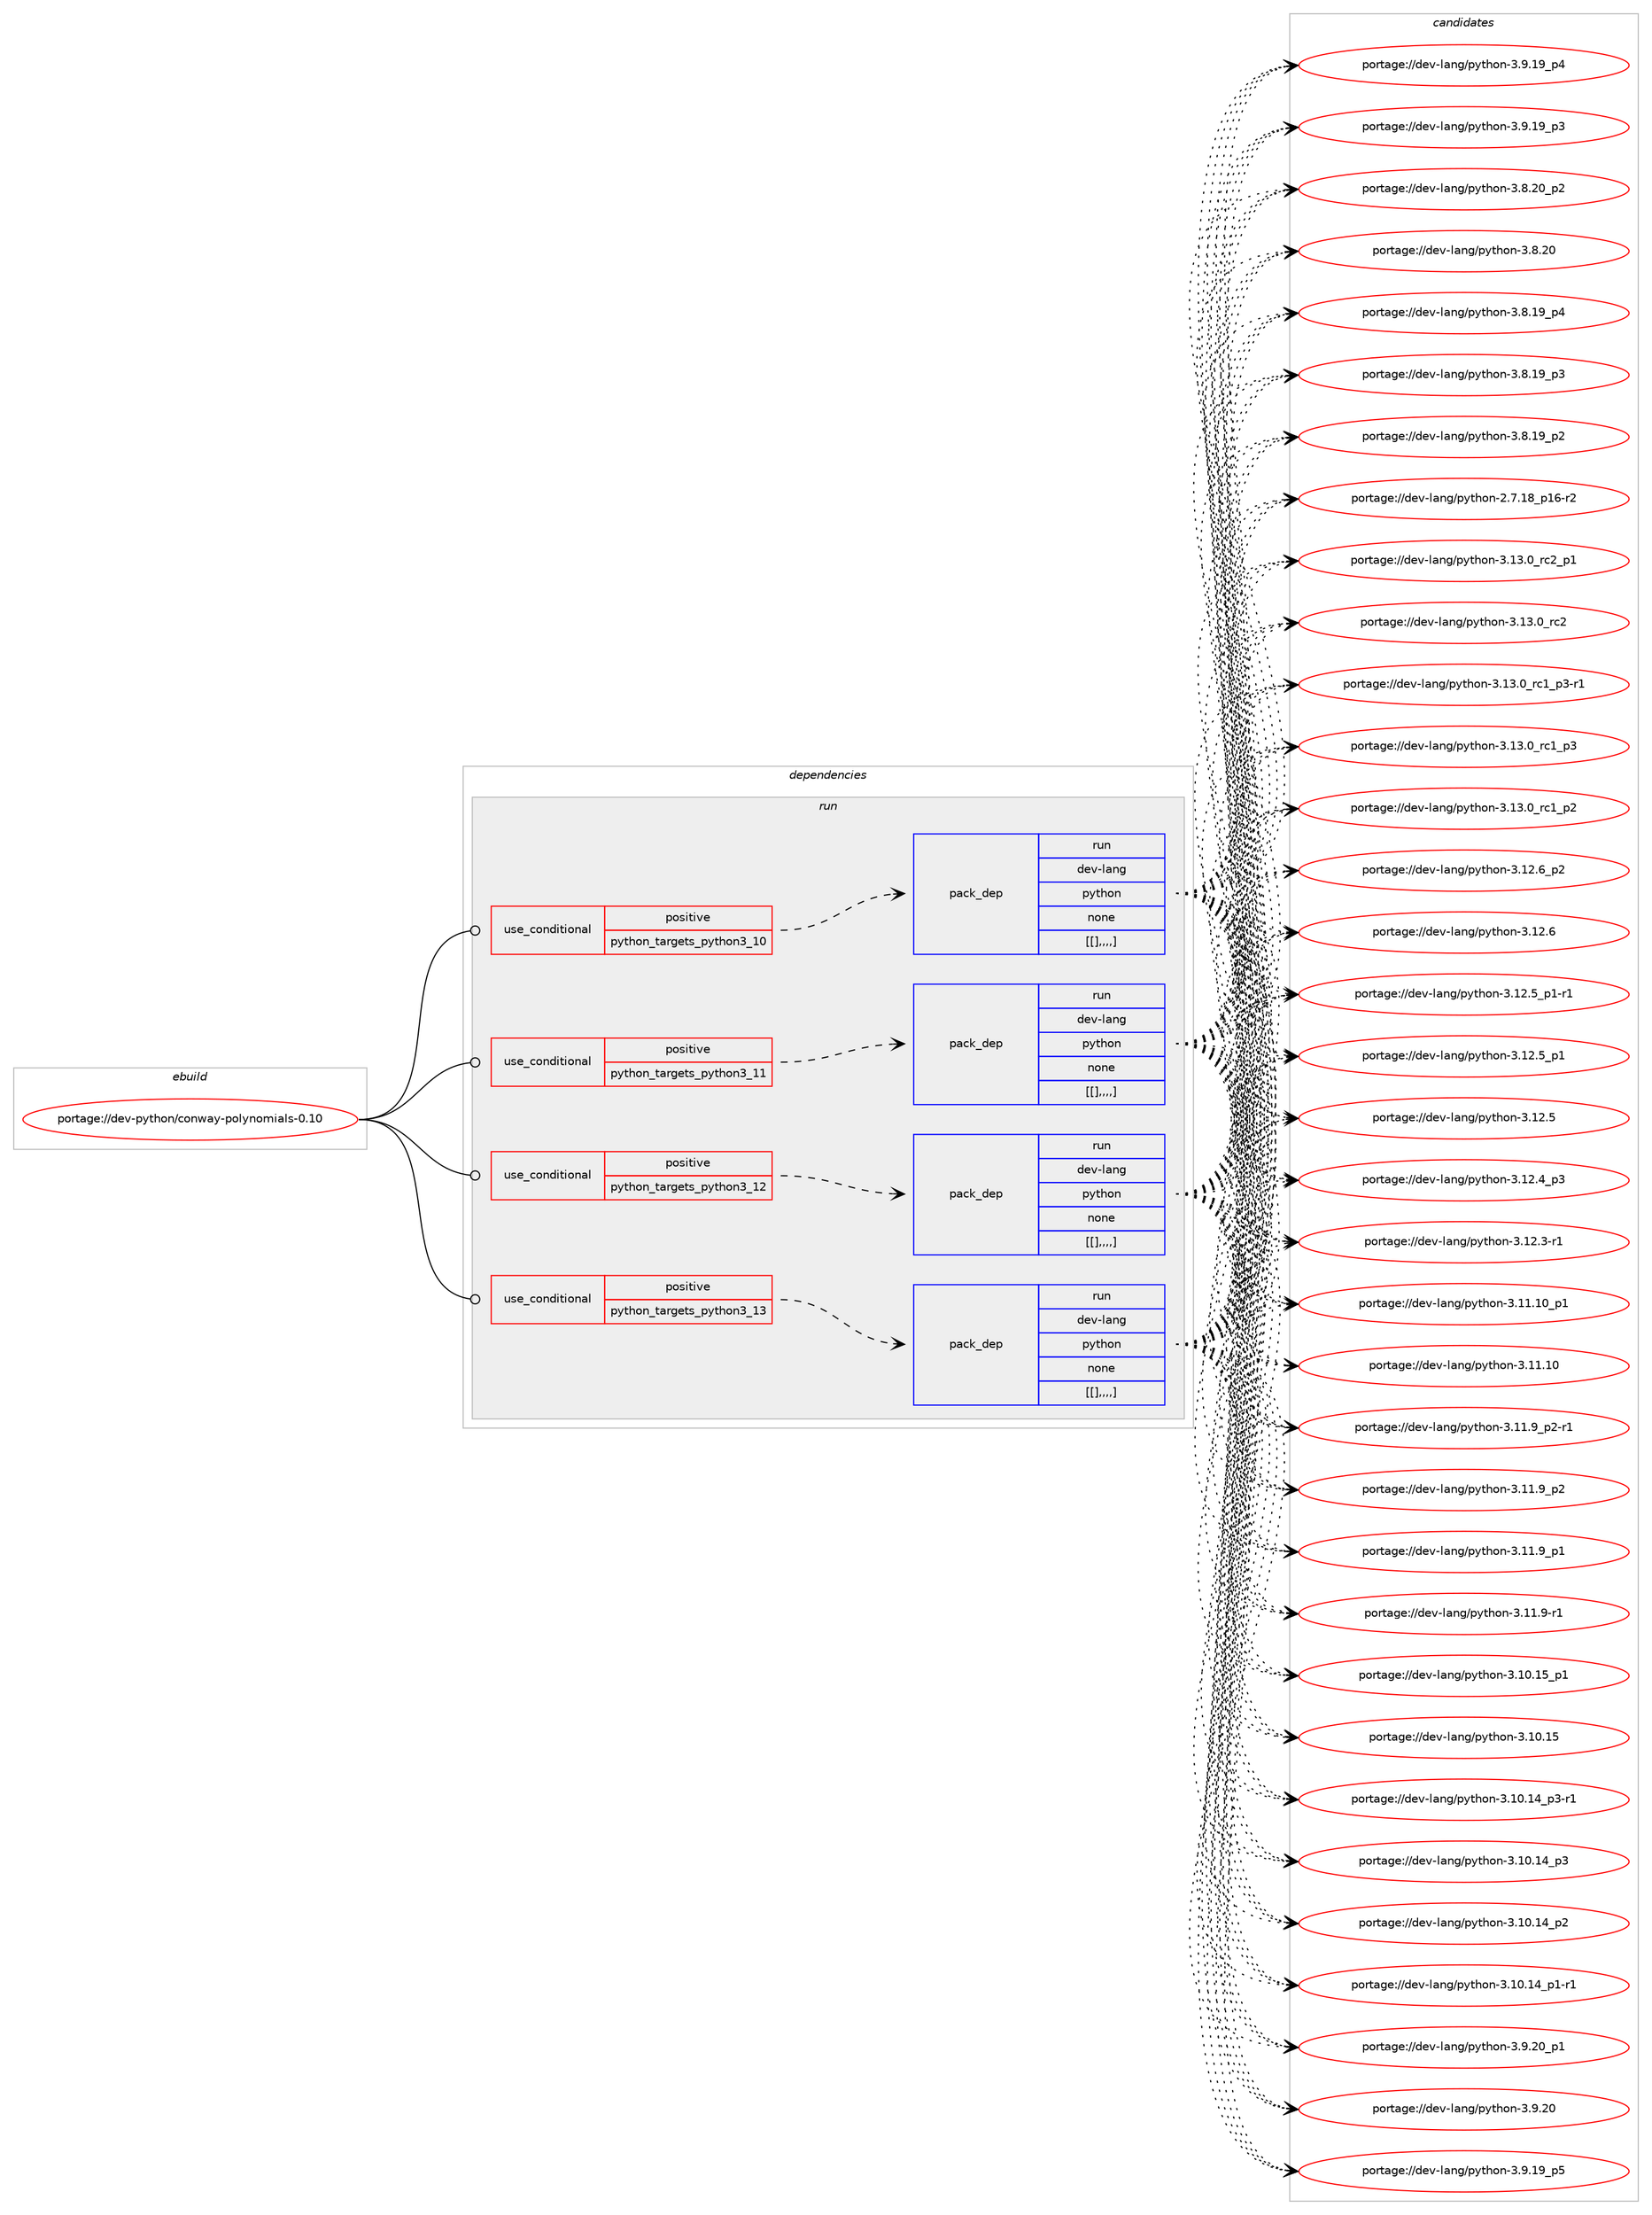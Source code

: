 digraph prolog {

# *************
# Graph options
# *************

newrank=true;
concentrate=true;
compound=true;
graph [rankdir=LR,fontname=Helvetica,fontsize=10,ranksep=1.5];#, ranksep=2.5, nodesep=0.2];
edge  [arrowhead=vee];
node  [fontname=Helvetica,fontsize=10];

# **********
# The ebuild
# **********

subgraph cluster_leftcol {
color=gray;
label=<<i>ebuild</i>>;
id [label="portage://dev-python/conway-polynomials-0.10", color=red, width=4, href="../dev-python/conway-polynomials-0.10.svg"];
}

# ****************
# The dependencies
# ****************

subgraph cluster_midcol {
color=gray;
label=<<i>dependencies</i>>;
subgraph cluster_compile {
fillcolor="#eeeeee";
style=filled;
label=<<i>compile</i>>;
}
subgraph cluster_compileandrun {
fillcolor="#eeeeee";
style=filled;
label=<<i>compile and run</i>>;
}
subgraph cluster_run {
fillcolor="#eeeeee";
style=filled;
label=<<i>run</i>>;
subgraph cond32995 {
dependency145922 [label=<<TABLE BORDER="0" CELLBORDER="1" CELLSPACING="0" CELLPADDING="4"><TR><TD ROWSPAN="3" CELLPADDING="10">use_conditional</TD></TR><TR><TD>positive</TD></TR><TR><TD>python_targets_python3_10</TD></TR></TABLE>>, shape=none, color=red];
subgraph pack111715 {
dependency145923 [label=<<TABLE BORDER="0" CELLBORDER="1" CELLSPACING="0" CELLPADDING="4" WIDTH="220"><TR><TD ROWSPAN="6" CELLPADDING="30">pack_dep</TD></TR><TR><TD WIDTH="110">run</TD></TR><TR><TD>dev-lang</TD></TR><TR><TD>python</TD></TR><TR><TD>none</TD></TR><TR><TD>[[],,,,]</TD></TR></TABLE>>, shape=none, color=blue];
}
dependency145922:e -> dependency145923:w [weight=20,style="dashed",arrowhead="vee"];
}
id:e -> dependency145922:w [weight=20,style="solid",arrowhead="odot"];
subgraph cond32996 {
dependency145924 [label=<<TABLE BORDER="0" CELLBORDER="1" CELLSPACING="0" CELLPADDING="4"><TR><TD ROWSPAN="3" CELLPADDING="10">use_conditional</TD></TR><TR><TD>positive</TD></TR><TR><TD>python_targets_python3_11</TD></TR></TABLE>>, shape=none, color=red];
subgraph pack111716 {
dependency145925 [label=<<TABLE BORDER="0" CELLBORDER="1" CELLSPACING="0" CELLPADDING="4" WIDTH="220"><TR><TD ROWSPAN="6" CELLPADDING="30">pack_dep</TD></TR><TR><TD WIDTH="110">run</TD></TR><TR><TD>dev-lang</TD></TR><TR><TD>python</TD></TR><TR><TD>none</TD></TR><TR><TD>[[],,,,]</TD></TR></TABLE>>, shape=none, color=blue];
}
dependency145924:e -> dependency145925:w [weight=20,style="dashed",arrowhead="vee"];
}
id:e -> dependency145924:w [weight=20,style="solid",arrowhead="odot"];
subgraph cond32997 {
dependency145926 [label=<<TABLE BORDER="0" CELLBORDER="1" CELLSPACING="0" CELLPADDING="4"><TR><TD ROWSPAN="3" CELLPADDING="10">use_conditional</TD></TR><TR><TD>positive</TD></TR><TR><TD>python_targets_python3_12</TD></TR></TABLE>>, shape=none, color=red];
subgraph pack111717 {
dependency145927 [label=<<TABLE BORDER="0" CELLBORDER="1" CELLSPACING="0" CELLPADDING="4" WIDTH="220"><TR><TD ROWSPAN="6" CELLPADDING="30">pack_dep</TD></TR><TR><TD WIDTH="110">run</TD></TR><TR><TD>dev-lang</TD></TR><TR><TD>python</TD></TR><TR><TD>none</TD></TR><TR><TD>[[],,,,]</TD></TR></TABLE>>, shape=none, color=blue];
}
dependency145926:e -> dependency145927:w [weight=20,style="dashed",arrowhead="vee"];
}
id:e -> dependency145926:w [weight=20,style="solid",arrowhead="odot"];
subgraph cond32998 {
dependency145928 [label=<<TABLE BORDER="0" CELLBORDER="1" CELLSPACING="0" CELLPADDING="4"><TR><TD ROWSPAN="3" CELLPADDING="10">use_conditional</TD></TR><TR><TD>positive</TD></TR><TR><TD>python_targets_python3_13</TD></TR></TABLE>>, shape=none, color=red];
subgraph pack111718 {
dependency145929 [label=<<TABLE BORDER="0" CELLBORDER="1" CELLSPACING="0" CELLPADDING="4" WIDTH="220"><TR><TD ROWSPAN="6" CELLPADDING="30">pack_dep</TD></TR><TR><TD WIDTH="110">run</TD></TR><TR><TD>dev-lang</TD></TR><TR><TD>python</TD></TR><TR><TD>none</TD></TR><TR><TD>[[],,,,]</TD></TR></TABLE>>, shape=none, color=blue];
}
dependency145928:e -> dependency145929:w [weight=20,style="dashed",arrowhead="vee"];
}
id:e -> dependency145928:w [weight=20,style="solid",arrowhead="odot"];
}
}

# **************
# The candidates
# **************

subgraph cluster_choices {
rank=same;
color=gray;
label=<<i>candidates</i>>;

subgraph choice111715 {
color=black;
nodesep=1;
choice100101118451089711010347112121116104111110455146495146489511499509511249 [label="portage://dev-lang/python-3.13.0_rc2_p1", color=red, width=4,href="../dev-lang/python-3.13.0_rc2_p1.svg"];
choice10010111845108971101034711212111610411111045514649514648951149950 [label="portage://dev-lang/python-3.13.0_rc2", color=red, width=4,href="../dev-lang/python-3.13.0_rc2.svg"];
choice1001011184510897110103471121211161041111104551464951464895114994995112514511449 [label="portage://dev-lang/python-3.13.0_rc1_p3-r1", color=red, width=4,href="../dev-lang/python-3.13.0_rc1_p3-r1.svg"];
choice100101118451089711010347112121116104111110455146495146489511499499511251 [label="portage://dev-lang/python-3.13.0_rc1_p3", color=red, width=4,href="../dev-lang/python-3.13.0_rc1_p3.svg"];
choice100101118451089711010347112121116104111110455146495146489511499499511250 [label="portage://dev-lang/python-3.13.0_rc1_p2", color=red, width=4,href="../dev-lang/python-3.13.0_rc1_p2.svg"];
choice100101118451089711010347112121116104111110455146495046549511250 [label="portage://dev-lang/python-3.12.6_p2", color=red, width=4,href="../dev-lang/python-3.12.6_p2.svg"];
choice10010111845108971101034711212111610411111045514649504654 [label="portage://dev-lang/python-3.12.6", color=red, width=4,href="../dev-lang/python-3.12.6.svg"];
choice1001011184510897110103471121211161041111104551464950465395112494511449 [label="portage://dev-lang/python-3.12.5_p1-r1", color=red, width=4,href="../dev-lang/python-3.12.5_p1-r1.svg"];
choice100101118451089711010347112121116104111110455146495046539511249 [label="portage://dev-lang/python-3.12.5_p1", color=red, width=4,href="../dev-lang/python-3.12.5_p1.svg"];
choice10010111845108971101034711212111610411111045514649504653 [label="portage://dev-lang/python-3.12.5", color=red, width=4,href="../dev-lang/python-3.12.5.svg"];
choice100101118451089711010347112121116104111110455146495046529511251 [label="portage://dev-lang/python-3.12.4_p3", color=red, width=4,href="../dev-lang/python-3.12.4_p3.svg"];
choice100101118451089711010347112121116104111110455146495046514511449 [label="portage://dev-lang/python-3.12.3-r1", color=red, width=4,href="../dev-lang/python-3.12.3-r1.svg"];
choice10010111845108971101034711212111610411111045514649494649489511249 [label="portage://dev-lang/python-3.11.10_p1", color=red, width=4,href="../dev-lang/python-3.11.10_p1.svg"];
choice1001011184510897110103471121211161041111104551464949464948 [label="portage://dev-lang/python-3.11.10", color=red, width=4,href="../dev-lang/python-3.11.10.svg"];
choice1001011184510897110103471121211161041111104551464949465795112504511449 [label="portage://dev-lang/python-3.11.9_p2-r1", color=red, width=4,href="../dev-lang/python-3.11.9_p2-r1.svg"];
choice100101118451089711010347112121116104111110455146494946579511250 [label="portage://dev-lang/python-3.11.9_p2", color=red, width=4,href="../dev-lang/python-3.11.9_p2.svg"];
choice100101118451089711010347112121116104111110455146494946579511249 [label="portage://dev-lang/python-3.11.9_p1", color=red, width=4,href="../dev-lang/python-3.11.9_p1.svg"];
choice100101118451089711010347112121116104111110455146494946574511449 [label="portage://dev-lang/python-3.11.9-r1", color=red, width=4,href="../dev-lang/python-3.11.9-r1.svg"];
choice10010111845108971101034711212111610411111045514649484649539511249 [label="portage://dev-lang/python-3.10.15_p1", color=red, width=4,href="../dev-lang/python-3.10.15_p1.svg"];
choice1001011184510897110103471121211161041111104551464948464953 [label="portage://dev-lang/python-3.10.15", color=red, width=4,href="../dev-lang/python-3.10.15.svg"];
choice100101118451089711010347112121116104111110455146494846495295112514511449 [label="portage://dev-lang/python-3.10.14_p3-r1", color=red, width=4,href="../dev-lang/python-3.10.14_p3-r1.svg"];
choice10010111845108971101034711212111610411111045514649484649529511251 [label="portage://dev-lang/python-3.10.14_p3", color=red, width=4,href="../dev-lang/python-3.10.14_p3.svg"];
choice10010111845108971101034711212111610411111045514649484649529511250 [label="portage://dev-lang/python-3.10.14_p2", color=red, width=4,href="../dev-lang/python-3.10.14_p2.svg"];
choice100101118451089711010347112121116104111110455146494846495295112494511449 [label="portage://dev-lang/python-3.10.14_p1-r1", color=red, width=4,href="../dev-lang/python-3.10.14_p1-r1.svg"];
choice100101118451089711010347112121116104111110455146574650489511249 [label="portage://dev-lang/python-3.9.20_p1", color=red, width=4,href="../dev-lang/python-3.9.20_p1.svg"];
choice10010111845108971101034711212111610411111045514657465048 [label="portage://dev-lang/python-3.9.20", color=red, width=4,href="../dev-lang/python-3.9.20.svg"];
choice100101118451089711010347112121116104111110455146574649579511253 [label="portage://dev-lang/python-3.9.19_p5", color=red, width=4,href="../dev-lang/python-3.9.19_p5.svg"];
choice100101118451089711010347112121116104111110455146574649579511252 [label="portage://dev-lang/python-3.9.19_p4", color=red, width=4,href="../dev-lang/python-3.9.19_p4.svg"];
choice100101118451089711010347112121116104111110455146574649579511251 [label="portage://dev-lang/python-3.9.19_p3", color=red, width=4,href="../dev-lang/python-3.9.19_p3.svg"];
choice100101118451089711010347112121116104111110455146564650489511250 [label="portage://dev-lang/python-3.8.20_p2", color=red, width=4,href="../dev-lang/python-3.8.20_p2.svg"];
choice10010111845108971101034711212111610411111045514656465048 [label="portage://dev-lang/python-3.8.20", color=red, width=4,href="../dev-lang/python-3.8.20.svg"];
choice100101118451089711010347112121116104111110455146564649579511252 [label="portage://dev-lang/python-3.8.19_p4", color=red, width=4,href="../dev-lang/python-3.8.19_p4.svg"];
choice100101118451089711010347112121116104111110455146564649579511251 [label="portage://dev-lang/python-3.8.19_p3", color=red, width=4,href="../dev-lang/python-3.8.19_p3.svg"];
choice100101118451089711010347112121116104111110455146564649579511250 [label="portage://dev-lang/python-3.8.19_p2", color=red, width=4,href="../dev-lang/python-3.8.19_p2.svg"];
choice100101118451089711010347112121116104111110455046554649569511249544511450 [label="portage://dev-lang/python-2.7.18_p16-r2", color=red, width=4,href="../dev-lang/python-2.7.18_p16-r2.svg"];
dependency145923:e -> choice100101118451089711010347112121116104111110455146495146489511499509511249:w [style=dotted,weight="100"];
dependency145923:e -> choice10010111845108971101034711212111610411111045514649514648951149950:w [style=dotted,weight="100"];
dependency145923:e -> choice1001011184510897110103471121211161041111104551464951464895114994995112514511449:w [style=dotted,weight="100"];
dependency145923:e -> choice100101118451089711010347112121116104111110455146495146489511499499511251:w [style=dotted,weight="100"];
dependency145923:e -> choice100101118451089711010347112121116104111110455146495146489511499499511250:w [style=dotted,weight="100"];
dependency145923:e -> choice100101118451089711010347112121116104111110455146495046549511250:w [style=dotted,weight="100"];
dependency145923:e -> choice10010111845108971101034711212111610411111045514649504654:w [style=dotted,weight="100"];
dependency145923:e -> choice1001011184510897110103471121211161041111104551464950465395112494511449:w [style=dotted,weight="100"];
dependency145923:e -> choice100101118451089711010347112121116104111110455146495046539511249:w [style=dotted,weight="100"];
dependency145923:e -> choice10010111845108971101034711212111610411111045514649504653:w [style=dotted,weight="100"];
dependency145923:e -> choice100101118451089711010347112121116104111110455146495046529511251:w [style=dotted,weight="100"];
dependency145923:e -> choice100101118451089711010347112121116104111110455146495046514511449:w [style=dotted,weight="100"];
dependency145923:e -> choice10010111845108971101034711212111610411111045514649494649489511249:w [style=dotted,weight="100"];
dependency145923:e -> choice1001011184510897110103471121211161041111104551464949464948:w [style=dotted,weight="100"];
dependency145923:e -> choice1001011184510897110103471121211161041111104551464949465795112504511449:w [style=dotted,weight="100"];
dependency145923:e -> choice100101118451089711010347112121116104111110455146494946579511250:w [style=dotted,weight="100"];
dependency145923:e -> choice100101118451089711010347112121116104111110455146494946579511249:w [style=dotted,weight="100"];
dependency145923:e -> choice100101118451089711010347112121116104111110455146494946574511449:w [style=dotted,weight="100"];
dependency145923:e -> choice10010111845108971101034711212111610411111045514649484649539511249:w [style=dotted,weight="100"];
dependency145923:e -> choice1001011184510897110103471121211161041111104551464948464953:w [style=dotted,weight="100"];
dependency145923:e -> choice100101118451089711010347112121116104111110455146494846495295112514511449:w [style=dotted,weight="100"];
dependency145923:e -> choice10010111845108971101034711212111610411111045514649484649529511251:w [style=dotted,weight="100"];
dependency145923:e -> choice10010111845108971101034711212111610411111045514649484649529511250:w [style=dotted,weight="100"];
dependency145923:e -> choice100101118451089711010347112121116104111110455146494846495295112494511449:w [style=dotted,weight="100"];
dependency145923:e -> choice100101118451089711010347112121116104111110455146574650489511249:w [style=dotted,weight="100"];
dependency145923:e -> choice10010111845108971101034711212111610411111045514657465048:w [style=dotted,weight="100"];
dependency145923:e -> choice100101118451089711010347112121116104111110455146574649579511253:w [style=dotted,weight="100"];
dependency145923:e -> choice100101118451089711010347112121116104111110455146574649579511252:w [style=dotted,weight="100"];
dependency145923:e -> choice100101118451089711010347112121116104111110455146574649579511251:w [style=dotted,weight="100"];
dependency145923:e -> choice100101118451089711010347112121116104111110455146564650489511250:w [style=dotted,weight="100"];
dependency145923:e -> choice10010111845108971101034711212111610411111045514656465048:w [style=dotted,weight="100"];
dependency145923:e -> choice100101118451089711010347112121116104111110455146564649579511252:w [style=dotted,weight="100"];
dependency145923:e -> choice100101118451089711010347112121116104111110455146564649579511251:w [style=dotted,weight="100"];
dependency145923:e -> choice100101118451089711010347112121116104111110455146564649579511250:w [style=dotted,weight="100"];
dependency145923:e -> choice100101118451089711010347112121116104111110455046554649569511249544511450:w [style=dotted,weight="100"];
}
subgraph choice111716 {
color=black;
nodesep=1;
choice100101118451089711010347112121116104111110455146495146489511499509511249 [label="portage://dev-lang/python-3.13.0_rc2_p1", color=red, width=4,href="../dev-lang/python-3.13.0_rc2_p1.svg"];
choice10010111845108971101034711212111610411111045514649514648951149950 [label="portage://dev-lang/python-3.13.0_rc2", color=red, width=4,href="../dev-lang/python-3.13.0_rc2.svg"];
choice1001011184510897110103471121211161041111104551464951464895114994995112514511449 [label="portage://dev-lang/python-3.13.0_rc1_p3-r1", color=red, width=4,href="../dev-lang/python-3.13.0_rc1_p3-r1.svg"];
choice100101118451089711010347112121116104111110455146495146489511499499511251 [label="portage://dev-lang/python-3.13.0_rc1_p3", color=red, width=4,href="../dev-lang/python-3.13.0_rc1_p3.svg"];
choice100101118451089711010347112121116104111110455146495146489511499499511250 [label="portage://dev-lang/python-3.13.0_rc1_p2", color=red, width=4,href="../dev-lang/python-3.13.0_rc1_p2.svg"];
choice100101118451089711010347112121116104111110455146495046549511250 [label="portage://dev-lang/python-3.12.6_p2", color=red, width=4,href="../dev-lang/python-3.12.6_p2.svg"];
choice10010111845108971101034711212111610411111045514649504654 [label="portage://dev-lang/python-3.12.6", color=red, width=4,href="../dev-lang/python-3.12.6.svg"];
choice1001011184510897110103471121211161041111104551464950465395112494511449 [label="portage://dev-lang/python-3.12.5_p1-r1", color=red, width=4,href="../dev-lang/python-3.12.5_p1-r1.svg"];
choice100101118451089711010347112121116104111110455146495046539511249 [label="portage://dev-lang/python-3.12.5_p1", color=red, width=4,href="../dev-lang/python-3.12.5_p1.svg"];
choice10010111845108971101034711212111610411111045514649504653 [label="portage://dev-lang/python-3.12.5", color=red, width=4,href="../dev-lang/python-3.12.5.svg"];
choice100101118451089711010347112121116104111110455146495046529511251 [label="portage://dev-lang/python-3.12.4_p3", color=red, width=4,href="../dev-lang/python-3.12.4_p3.svg"];
choice100101118451089711010347112121116104111110455146495046514511449 [label="portage://dev-lang/python-3.12.3-r1", color=red, width=4,href="../dev-lang/python-3.12.3-r1.svg"];
choice10010111845108971101034711212111610411111045514649494649489511249 [label="portage://dev-lang/python-3.11.10_p1", color=red, width=4,href="../dev-lang/python-3.11.10_p1.svg"];
choice1001011184510897110103471121211161041111104551464949464948 [label="portage://dev-lang/python-3.11.10", color=red, width=4,href="../dev-lang/python-3.11.10.svg"];
choice1001011184510897110103471121211161041111104551464949465795112504511449 [label="portage://dev-lang/python-3.11.9_p2-r1", color=red, width=4,href="../dev-lang/python-3.11.9_p2-r1.svg"];
choice100101118451089711010347112121116104111110455146494946579511250 [label="portage://dev-lang/python-3.11.9_p2", color=red, width=4,href="../dev-lang/python-3.11.9_p2.svg"];
choice100101118451089711010347112121116104111110455146494946579511249 [label="portage://dev-lang/python-3.11.9_p1", color=red, width=4,href="../dev-lang/python-3.11.9_p1.svg"];
choice100101118451089711010347112121116104111110455146494946574511449 [label="portage://dev-lang/python-3.11.9-r1", color=red, width=4,href="../dev-lang/python-3.11.9-r1.svg"];
choice10010111845108971101034711212111610411111045514649484649539511249 [label="portage://dev-lang/python-3.10.15_p1", color=red, width=4,href="../dev-lang/python-3.10.15_p1.svg"];
choice1001011184510897110103471121211161041111104551464948464953 [label="portage://dev-lang/python-3.10.15", color=red, width=4,href="../dev-lang/python-3.10.15.svg"];
choice100101118451089711010347112121116104111110455146494846495295112514511449 [label="portage://dev-lang/python-3.10.14_p3-r1", color=red, width=4,href="../dev-lang/python-3.10.14_p3-r1.svg"];
choice10010111845108971101034711212111610411111045514649484649529511251 [label="portage://dev-lang/python-3.10.14_p3", color=red, width=4,href="../dev-lang/python-3.10.14_p3.svg"];
choice10010111845108971101034711212111610411111045514649484649529511250 [label="portage://dev-lang/python-3.10.14_p2", color=red, width=4,href="../dev-lang/python-3.10.14_p2.svg"];
choice100101118451089711010347112121116104111110455146494846495295112494511449 [label="portage://dev-lang/python-3.10.14_p1-r1", color=red, width=4,href="../dev-lang/python-3.10.14_p1-r1.svg"];
choice100101118451089711010347112121116104111110455146574650489511249 [label="portage://dev-lang/python-3.9.20_p1", color=red, width=4,href="../dev-lang/python-3.9.20_p1.svg"];
choice10010111845108971101034711212111610411111045514657465048 [label="portage://dev-lang/python-3.9.20", color=red, width=4,href="../dev-lang/python-3.9.20.svg"];
choice100101118451089711010347112121116104111110455146574649579511253 [label="portage://dev-lang/python-3.9.19_p5", color=red, width=4,href="../dev-lang/python-3.9.19_p5.svg"];
choice100101118451089711010347112121116104111110455146574649579511252 [label="portage://dev-lang/python-3.9.19_p4", color=red, width=4,href="../dev-lang/python-3.9.19_p4.svg"];
choice100101118451089711010347112121116104111110455146574649579511251 [label="portage://dev-lang/python-3.9.19_p3", color=red, width=4,href="../dev-lang/python-3.9.19_p3.svg"];
choice100101118451089711010347112121116104111110455146564650489511250 [label="portage://dev-lang/python-3.8.20_p2", color=red, width=4,href="../dev-lang/python-3.8.20_p2.svg"];
choice10010111845108971101034711212111610411111045514656465048 [label="portage://dev-lang/python-3.8.20", color=red, width=4,href="../dev-lang/python-3.8.20.svg"];
choice100101118451089711010347112121116104111110455146564649579511252 [label="portage://dev-lang/python-3.8.19_p4", color=red, width=4,href="../dev-lang/python-3.8.19_p4.svg"];
choice100101118451089711010347112121116104111110455146564649579511251 [label="portage://dev-lang/python-3.8.19_p3", color=red, width=4,href="../dev-lang/python-3.8.19_p3.svg"];
choice100101118451089711010347112121116104111110455146564649579511250 [label="portage://dev-lang/python-3.8.19_p2", color=red, width=4,href="../dev-lang/python-3.8.19_p2.svg"];
choice100101118451089711010347112121116104111110455046554649569511249544511450 [label="portage://dev-lang/python-2.7.18_p16-r2", color=red, width=4,href="../dev-lang/python-2.7.18_p16-r2.svg"];
dependency145925:e -> choice100101118451089711010347112121116104111110455146495146489511499509511249:w [style=dotted,weight="100"];
dependency145925:e -> choice10010111845108971101034711212111610411111045514649514648951149950:w [style=dotted,weight="100"];
dependency145925:e -> choice1001011184510897110103471121211161041111104551464951464895114994995112514511449:w [style=dotted,weight="100"];
dependency145925:e -> choice100101118451089711010347112121116104111110455146495146489511499499511251:w [style=dotted,weight="100"];
dependency145925:e -> choice100101118451089711010347112121116104111110455146495146489511499499511250:w [style=dotted,weight="100"];
dependency145925:e -> choice100101118451089711010347112121116104111110455146495046549511250:w [style=dotted,weight="100"];
dependency145925:e -> choice10010111845108971101034711212111610411111045514649504654:w [style=dotted,weight="100"];
dependency145925:e -> choice1001011184510897110103471121211161041111104551464950465395112494511449:w [style=dotted,weight="100"];
dependency145925:e -> choice100101118451089711010347112121116104111110455146495046539511249:w [style=dotted,weight="100"];
dependency145925:e -> choice10010111845108971101034711212111610411111045514649504653:w [style=dotted,weight="100"];
dependency145925:e -> choice100101118451089711010347112121116104111110455146495046529511251:w [style=dotted,weight="100"];
dependency145925:e -> choice100101118451089711010347112121116104111110455146495046514511449:w [style=dotted,weight="100"];
dependency145925:e -> choice10010111845108971101034711212111610411111045514649494649489511249:w [style=dotted,weight="100"];
dependency145925:e -> choice1001011184510897110103471121211161041111104551464949464948:w [style=dotted,weight="100"];
dependency145925:e -> choice1001011184510897110103471121211161041111104551464949465795112504511449:w [style=dotted,weight="100"];
dependency145925:e -> choice100101118451089711010347112121116104111110455146494946579511250:w [style=dotted,weight="100"];
dependency145925:e -> choice100101118451089711010347112121116104111110455146494946579511249:w [style=dotted,weight="100"];
dependency145925:e -> choice100101118451089711010347112121116104111110455146494946574511449:w [style=dotted,weight="100"];
dependency145925:e -> choice10010111845108971101034711212111610411111045514649484649539511249:w [style=dotted,weight="100"];
dependency145925:e -> choice1001011184510897110103471121211161041111104551464948464953:w [style=dotted,weight="100"];
dependency145925:e -> choice100101118451089711010347112121116104111110455146494846495295112514511449:w [style=dotted,weight="100"];
dependency145925:e -> choice10010111845108971101034711212111610411111045514649484649529511251:w [style=dotted,weight="100"];
dependency145925:e -> choice10010111845108971101034711212111610411111045514649484649529511250:w [style=dotted,weight="100"];
dependency145925:e -> choice100101118451089711010347112121116104111110455146494846495295112494511449:w [style=dotted,weight="100"];
dependency145925:e -> choice100101118451089711010347112121116104111110455146574650489511249:w [style=dotted,weight="100"];
dependency145925:e -> choice10010111845108971101034711212111610411111045514657465048:w [style=dotted,weight="100"];
dependency145925:e -> choice100101118451089711010347112121116104111110455146574649579511253:w [style=dotted,weight="100"];
dependency145925:e -> choice100101118451089711010347112121116104111110455146574649579511252:w [style=dotted,weight="100"];
dependency145925:e -> choice100101118451089711010347112121116104111110455146574649579511251:w [style=dotted,weight="100"];
dependency145925:e -> choice100101118451089711010347112121116104111110455146564650489511250:w [style=dotted,weight="100"];
dependency145925:e -> choice10010111845108971101034711212111610411111045514656465048:w [style=dotted,weight="100"];
dependency145925:e -> choice100101118451089711010347112121116104111110455146564649579511252:w [style=dotted,weight="100"];
dependency145925:e -> choice100101118451089711010347112121116104111110455146564649579511251:w [style=dotted,weight="100"];
dependency145925:e -> choice100101118451089711010347112121116104111110455146564649579511250:w [style=dotted,weight="100"];
dependency145925:e -> choice100101118451089711010347112121116104111110455046554649569511249544511450:w [style=dotted,weight="100"];
}
subgraph choice111717 {
color=black;
nodesep=1;
choice100101118451089711010347112121116104111110455146495146489511499509511249 [label="portage://dev-lang/python-3.13.0_rc2_p1", color=red, width=4,href="../dev-lang/python-3.13.0_rc2_p1.svg"];
choice10010111845108971101034711212111610411111045514649514648951149950 [label="portage://dev-lang/python-3.13.0_rc2", color=red, width=4,href="../dev-lang/python-3.13.0_rc2.svg"];
choice1001011184510897110103471121211161041111104551464951464895114994995112514511449 [label="portage://dev-lang/python-3.13.0_rc1_p3-r1", color=red, width=4,href="../dev-lang/python-3.13.0_rc1_p3-r1.svg"];
choice100101118451089711010347112121116104111110455146495146489511499499511251 [label="portage://dev-lang/python-3.13.0_rc1_p3", color=red, width=4,href="../dev-lang/python-3.13.0_rc1_p3.svg"];
choice100101118451089711010347112121116104111110455146495146489511499499511250 [label="portage://dev-lang/python-3.13.0_rc1_p2", color=red, width=4,href="../dev-lang/python-3.13.0_rc1_p2.svg"];
choice100101118451089711010347112121116104111110455146495046549511250 [label="portage://dev-lang/python-3.12.6_p2", color=red, width=4,href="../dev-lang/python-3.12.6_p2.svg"];
choice10010111845108971101034711212111610411111045514649504654 [label="portage://dev-lang/python-3.12.6", color=red, width=4,href="../dev-lang/python-3.12.6.svg"];
choice1001011184510897110103471121211161041111104551464950465395112494511449 [label="portage://dev-lang/python-3.12.5_p1-r1", color=red, width=4,href="../dev-lang/python-3.12.5_p1-r1.svg"];
choice100101118451089711010347112121116104111110455146495046539511249 [label="portage://dev-lang/python-3.12.5_p1", color=red, width=4,href="../dev-lang/python-3.12.5_p1.svg"];
choice10010111845108971101034711212111610411111045514649504653 [label="portage://dev-lang/python-3.12.5", color=red, width=4,href="../dev-lang/python-3.12.5.svg"];
choice100101118451089711010347112121116104111110455146495046529511251 [label="portage://dev-lang/python-3.12.4_p3", color=red, width=4,href="../dev-lang/python-3.12.4_p3.svg"];
choice100101118451089711010347112121116104111110455146495046514511449 [label="portage://dev-lang/python-3.12.3-r1", color=red, width=4,href="../dev-lang/python-3.12.3-r1.svg"];
choice10010111845108971101034711212111610411111045514649494649489511249 [label="portage://dev-lang/python-3.11.10_p1", color=red, width=4,href="../dev-lang/python-3.11.10_p1.svg"];
choice1001011184510897110103471121211161041111104551464949464948 [label="portage://dev-lang/python-3.11.10", color=red, width=4,href="../dev-lang/python-3.11.10.svg"];
choice1001011184510897110103471121211161041111104551464949465795112504511449 [label="portage://dev-lang/python-3.11.9_p2-r1", color=red, width=4,href="../dev-lang/python-3.11.9_p2-r1.svg"];
choice100101118451089711010347112121116104111110455146494946579511250 [label="portage://dev-lang/python-3.11.9_p2", color=red, width=4,href="../dev-lang/python-3.11.9_p2.svg"];
choice100101118451089711010347112121116104111110455146494946579511249 [label="portage://dev-lang/python-3.11.9_p1", color=red, width=4,href="../dev-lang/python-3.11.9_p1.svg"];
choice100101118451089711010347112121116104111110455146494946574511449 [label="portage://dev-lang/python-3.11.9-r1", color=red, width=4,href="../dev-lang/python-3.11.9-r1.svg"];
choice10010111845108971101034711212111610411111045514649484649539511249 [label="portage://dev-lang/python-3.10.15_p1", color=red, width=4,href="../dev-lang/python-3.10.15_p1.svg"];
choice1001011184510897110103471121211161041111104551464948464953 [label="portage://dev-lang/python-3.10.15", color=red, width=4,href="../dev-lang/python-3.10.15.svg"];
choice100101118451089711010347112121116104111110455146494846495295112514511449 [label="portage://dev-lang/python-3.10.14_p3-r1", color=red, width=4,href="../dev-lang/python-3.10.14_p3-r1.svg"];
choice10010111845108971101034711212111610411111045514649484649529511251 [label="portage://dev-lang/python-3.10.14_p3", color=red, width=4,href="../dev-lang/python-3.10.14_p3.svg"];
choice10010111845108971101034711212111610411111045514649484649529511250 [label="portage://dev-lang/python-3.10.14_p2", color=red, width=4,href="../dev-lang/python-3.10.14_p2.svg"];
choice100101118451089711010347112121116104111110455146494846495295112494511449 [label="portage://dev-lang/python-3.10.14_p1-r1", color=red, width=4,href="../dev-lang/python-3.10.14_p1-r1.svg"];
choice100101118451089711010347112121116104111110455146574650489511249 [label="portage://dev-lang/python-3.9.20_p1", color=red, width=4,href="../dev-lang/python-3.9.20_p1.svg"];
choice10010111845108971101034711212111610411111045514657465048 [label="portage://dev-lang/python-3.9.20", color=red, width=4,href="../dev-lang/python-3.9.20.svg"];
choice100101118451089711010347112121116104111110455146574649579511253 [label="portage://dev-lang/python-3.9.19_p5", color=red, width=4,href="../dev-lang/python-3.9.19_p5.svg"];
choice100101118451089711010347112121116104111110455146574649579511252 [label="portage://dev-lang/python-3.9.19_p4", color=red, width=4,href="../dev-lang/python-3.9.19_p4.svg"];
choice100101118451089711010347112121116104111110455146574649579511251 [label="portage://dev-lang/python-3.9.19_p3", color=red, width=4,href="../dev-lang/python-3.9.19_p3.svg"];
choice100101118451089711010347112121116104111110455146564650489511250 [label="portage://dev-lang/python-3.8.20_p2", color=red, width=4,href="../dev-lang/python-3.8.20_p2.svg"];
choice10010111845108971101034711212111610411111045514656465048 [label="portage://dev-lang/python-3.8.20", color=red, width=4,href="../dev-lang/python-3.8.20.svg"];
choice100101118451089711010347112121116104111110455146564649579511252 [label="portage://dev-lang/python-3.8.19_p4", color=red, width=4,href="../dev-lang/python-3.8.19_p4.svg"];
choice100101118451089711010347112121116104111110455146564649579511251 [label="portage://dev-lang/python-3.8.19_p3", color=red, width=4,href="../dev-lang/python-3.8.19_p3.svg"];
choice100101118451089711010347112121116104111110455146564649579511250 [label="portage://dev-lang/python-3.8.19_p2", color=red, width=4,href="../dev-lang/python-3.8.19_p2.svg"];
choice100101118451089711010347112121116104111110455046554649569511249544511450 [label="portage://dev-lang/python-2.7.18_p16-r2", color=red, width=4,href="../dev-lang/python-2.7.18_p16-r2.svg"];
dependency145927:e -> choice100101118451089711010347112121116104111110455146495146489511499509511249:w [style=dotted,weight="100"];
dependency145927:e -> choice10010111845108971101034711212111610411111045514649514648951149950:w [style=dotted,weight="100"];
dependency145927:e -> choice1001011184510897110103471121211161041111104551464951464895114994995112514511449:w [style=dotted,weight="100"];
dependency145927:e -> choice100101118451089711010347112121116104111110455146495146489511499499511251:w [style=dotted,weight="100"];
dependency145927:e -> choice100101118451089711010347112121116104111110455146495146489511499499511250:w [style=dotted,weight="100"];
dependency145927:e -> choice100101118451089711010347112121116104111110455146495046549511250:w [style=dotted,weight="100"];
dependency145927:e -> choice10010111845108971101034711212111610411111045514649504654:w [style=dotted,weight="100"];
dependency145927:e -> choice1001011184510897110103471121211161041111104551464950465395112494511449:w [style=dotted,weight="100"];
dependency145927:e -> choice100101118451089711010347112121116104111110455146495046539511249:w [style=dotted,weight="100"];
dependency145927:e -> choice10010111845108971101034711212111610411111045514649504653:w [style=dotted,weight="100"];
dependency145927:e -> choice100101118451089711010347112121116104111110455146495046529511251:w [style=dotted,weight="100"];
dependency145927:e -> choice100101118451089711010347112121116104111110455146495046514511449:w [style=dotted,weight="100"];
dependency145927:e -> choice10010111845108971101034711212111610411111045514649494649489511249:w [style=dotted,weight="100"];
dependency145927:e -> choice1001011184510897110103471121211161041111104551464949464948:w [style=dotted,weight="100"];
dependency145927:e -> choice1001011184510897110103471121211161041111104551464949465795112504511449:w [style=dotted,weight="100"];
dependency145927:e -> choice100101118451089711010347112121116104111110455146494946579511250:w [style=dotted,weight="100"];
dependency145927:e -> choice100101118451089711010347112121116104111110455146494946579511249:w [style=dotted,weight="100"];
dependency145927:e -> choice100101118451089711010347112121116104111110455146494946574511449:w [style=dotted,weight="100"];
dependency145927:e -> choice10010111845108971101034711212111610411111045514649484649539511249:w [style=dotted,weight="100"];
dependency145927:e -> choice1001011184510897110103471121211161041111104551464948464953:w [style=dotted,weight="100"];
dependency145927:e -> choice100101118451089711010347112121116104111110455146494846495295112514511449:w [style=dotted,weight="100"];
dependency145927:e -> choice10010111845108971101034711212111610411111045514649484649529511251:w [style=dotted,weight="100"];
dependency145927:e -> choice10010111845108971101034711212111610411111045514649484649529511250:w [style=dotted,weight="100"];
dependency145927:e -> choice100101118451089711010347112121116104111110455146494846495295112494511449:w [style=dotted,weight="100"];
dependency145927:e -> choice100101118451089711010347112121116104111110455146574650489511249:w [style=dotted,weight="100"];
dependency145927:e -> choice10010111845108971101034711212111610411111045514657465048:w [style=dotted,weight="100"];
dependency145927:e -> choice100101118451089711010347112121116104111110455146574649579511253:w [style=dotted,weight="100"];
dependency145927:e -> choice100101118451089711010347112121116104111110455146574649579511252:w [style=dotted,weight="100"];
dependency145927:e -> choice100101118451089711010347112121116104111110455146574649579511251:w [style=dotted,weight="100"];
dependency145927:e -> choice100101118451089711010347112121116104111110455146564650489511250:w [style=dotted,weight="100"];
dependency145927:e -> choice10010111845108971101034711212111610411111045514656465048:w [style=dotted,weight="100"];
dependency145927:e -> choice100101118451089711010347112121116104111110455146564649579511252:w [style=dotted,weight="100"];
dependency145927:e -> choice100101118451089711010347112121116104111110455146564649579511251:w [style=dotted,weight="100"];
dependency145927:e -> choice100101118451089711010347112121116104111110455146564649579511250:w [style=dotted,weight="100"];
dependency145927:e -> choice100101118451089711010347112121116104111110455046554649569511249544511450:w [style=dotted,weight="100"];
}
subgraph choice111718 {
color=black;
nodesep=1;
choice100101118451089711010347112121116104111110455146495146489511499509511249 [label="portage://dev-lang/python-3.13.0_rc2_p1", color=red, width=4,href="../dev-lang/python-3.13.0_rc2_p1.svg"];
choice10010111845108971101034711212111610411111045514649514648951149950 [label="portage://dev-lang/python-3.13.0_rc2", color=red, width=4,href="../dev-lang/python-3.13.0_rc2.svg"];
choice1001011184510897110103471121211161041111104551464951464895114994995112514511449 [label="portage://dev-lang/python-3.13.0_rc1_p3-r1", color=red, width=4,href="../dev-lang/python-3.13.0_rc1_p3-r1.svg"];
choice100101118451089711010347112121116104111110455146495146489511499499511251 [label="portage://dev-lang/python-3.13.0_rc1_p3", color=red, width=4,href="../dev-lang/python-3.13.0_rc1_p3.svg"];
choice100101118451089711010347112121116104111110455146495146489511499499511250 [label="portage://dev-lang/python-3.13.0_rc1_p2", color=red, width=4,href="../dev-lang/python-3.13.0_rc1_p2.svg"];
choice100101118451089711010347112121116104111110455146495046549511250 [label="portage://dev-lang/python-3.12.6_p2", color=red, width=4,href="../dev-lang/python-3.12.6_p2.svg"];
choice10010111845108971101034711212111610411111045514649504654 [label="portage://dev-lang/python-3.12.6", color=red, width=4,href="../dev-lang/python-3.12.6.svg"];
choice1001011184510897110103471121211161041111104551464950465395112494511449 [label="portage://dev-lang/python-3.12.5_p1-r1", color=red, width=4,href="../dev-lang/python-3.12.5_p1-r1.svg"];
choice100101118451089711010347112121116104111110455146495046539511249 [label="portage://dev-lang/python-3.12.5_p1", color=red, width=4,href="../dev-lang/python-3.12.5_p1.svg"];
choice10010111845108971101034711212111610411111045514649504653 [label="portage://dev-lang/python-3.12.5", color=red, width=4,href="../dev-lang/python-3.12.5.svg"];
choice100101118451089711010347112121116104111110455146495046529511251 [label="portage://dev-lang/python-3.12.4_p3", color=red, width=4,href="../dev-lang/python-3.12.4_p3.svg"];
choice100101118451089711010347112121116104111110455146495046514511449 [label="portage://dev-lang/python-3.12.3-r1", color=red, width=4,href="../dev-lang/python-3.12.3-r1.svg"];
choice10010111845108971101034711212111610411111045514649494649489511249 [label="portage://dev-lang/python-3.11.10_p1", color=red, width=4,href="../dev-lang/python-3.11.10_p1.svg"];
choice1001011184510897110103471121211161041111104551464949464948 [label="portage://dev-lang/python-3.11.10", color=red, width=4,href="../dev-lang/python-3.11.10.svg"];
choice1001011184510897110103471121211161041111104551464949465795112504511449 [label="portage://dev-lang/python-3.11.9_p2-r1", color=red, width=4,href="../dev-lang/python-3.11.9_p2-r1.svg"];
choice100101118451089711010347112121116104111110455146494946579511250 [label="portage://dev-lang/python-3.11.9_p2", color=red, width=4,href="../dev-lang/python-3.11.9_p2.svg"];
choice100101118451089711010347112121116104111110455146494946579511249 [label="portage://dev-lang/python-3.11.9_p1", color=red, width=4,href="../dev-lang/python-3.11.9_p1.svg"];
choice100101118451089711010347112121116104111110455146494946574511449 [label="portage://dev-lang/python-3.11.9-r1", color=red, width=4,href="../dev-lang/python-3.11.9-r1.svg"];
choice10010111845108971101034711212111610411111045514649484649539511249 [label="portage://dev-lang/python-3.10.15_p1", color=red, width=4,href="../dev-lang/python-3.10.15_p1.svg"];
choice1001011184510897110103471121211161041111104551464948464953 [label="portage://dev-lang/python-3.10.15", color=red, width=4,href="../dev-lang/python-3.10.15.svg"];
choice100101118451089711010347112121116104111110455146494846495295112514511449 [label="portage://dev-lang/python-3.10.14_p3-r1", color=red, width=4,href="../dev-lang/python-3.10.14_p3-r1.svg"];
choice10010111845108971101034711212111610411111045514649484649529511251 [label="portage://dev-lang/python-3.10.14_p3", color=red, width=4,href="../dev-lang/python-3.10.14_p3.svg"];
choice10010111845108971101034711212111610411111045514649484649529511250 [label="portage://dev-lang/python-3.10.14_p2", color=red, width=4,href="../dev-lang/python-3.10.14_p2.svg"];
choice100101118451089711010347112121116104111110455146494846495295112494511449 [label="portage://dev-lang/python-3.10.14_p1-r1", color=red, width=4,href="../dev-lang/python-3.10.14_p1-r1.svg"];
choice100101118451089711010347112121116104111110455146574650489511249 [label="portage://dev-lang/python-3.9.20_p1", color=red, width=4,href="../dev-lang/python-3.9.20_p1.svg"];
choice10010111845108971101034711212111610411111045514657465048 [label="portage://dev-lang/python-3.9.20", color=red, width=4,href="../dev-lang/python-3.9.20.svg"];
choice100101118451089711010347112121116104111110455146574649579511253 [label="portage://dev-lang/python-3.9.19_p5", color=red, width=4,href="../dev-lang/python-3.9.19_p5.svg"];
choice100101118451089711010347112121116104111110455146574649579511252 [label="portage://dev-lang/python-3.9.19_p4", color=red, width=4,href="../dev-lang/python-3.9.19_p4.svg"];
choice100101118451089711010347112121116104111110455146574649579511251 [label="portage://dev-lang/python-3.9.19_p3", color=red, width=4,href="../dev-lang/python-3.9.19_p3.svg"];
choice100101118451089711010347112121116104111110455146564650489511250 [label="portage://dev-lang/python-3.8.20_p2", color=red, width=4,href="../dev-lang/python-3.8.20_p2.svg"];
choice10010111845108971101034711212111610411111045514656465048 [label="portage://dev-lang/python-3.8.20", color=red, width=4,href="../dev-lang/python-3.8.20.svg"];
choice100101118451089711010347112121116104111110455146564649579511252 [label="portage://dev-lang/python-3.8.19_p4", color=red, width=4,href="../dev-lang/python-3.8.19_p4.svg"];
choice100101118451089711010347112121116104111110455146564649579511251 [label="portage://dev-lang/python-3.8.19_p3", color=red, width=4,href="../dev-lang/python-3.8.19_p3.svg"];
choice100101118451089711010347112121116104111110455146564649579511250 [label="portage://dev-lang/python-3.8.19_p2", color=red, width=4,href="../dev-lang/python-3.8.19_p2.svg"];
choice100101118451089711010347112121116104111110455046554649569511249544511450 [label="portage://dev-lang/python-2.7.18_p16-r2", color=red, width=4,href="../dev-lang/python-2.7.18_p16-r2.svg"];
dependency145929:e -> choice100101118451089711010347112121116104111110455146495146489511499509511249:w [style=dotted,weight="100"];
dependency145929:e -> choice10010111845108971101034711212111610411111045514649514648951149950:w [style=dotted,weight="100"];
dependency145929:e -> choice1001011184510897110103471121211161041111104551464951464895114994995112514511449:w [style=dotted,weight="100"];
dependency145929:e -> choice100101118451089711010347112121116104111110455146495146489511499499511251:w [style=dotted,weight="100"];
dependency145929:e -> choice100101118451089711010347112121116104111110455146495146489511499499511250:w [style=dotted,weight="100"];
dependency145929:e -> choice100101118451089711010347112121116104111110455146495046549511250:w [style=dotted,weight="100"];
dependency145929:e -> choice10010111845108971101034711212111610411111045514649504654:w [style=dotted,weight="100"];
dependency145929:e -> choice1001011184510897110103471121211161041111104551464950465395112494511449:w [style=dotted,weight="100"];
dependency145929:e -> choice100101118451089711010347112121116104111110455146495046539511249:w [style=dotted,weight="100"];
dependency145929:e -> choice10010111845108971101034711212111610411111045514649504653:w [style=dotted,weight="100"];
dependency145929:e -> choice100101118451089711010347112121116104111110455146495046529511251:w [style=dotted,weight="100"];
dependency145929:e -> choice100101118451089711010347112121116104111110455146495046514511449:w [style=dotted,weight="100"];
dependency145929:e -> choice10010111845108971101034711212111610411111045514649494649489511249:w [style=dotted,weight="100"];
dependency145929:e -> choice1001011184510897110103471121211161041111104551464949464948:w [style=dotted,weight="100"];
dependency145929:e -> choice1001011184510897110103471121211161041111104551464949465795112504511449:w [style=dotted,weight="100"];
dependency145929:e -> choice100101118451089711010347112121116104111110455146494946579511250:w [style=dotted,weight="100"];
dependency145929:e -> choice100101118451089711010347112121116104111110455146494946579511249:w [style=dotted,weight="100"];
dependency145929:e -> choice100101118451089711010347112121116104111110455146494946574511449:w [style=dotted,weight="100"];
dependency145929:e -> choice10010111845108971101034711212111610411111045514649484649539511249:w [style=dotted,weight="100"];
dependency145929:e -> choice1001011184510897110103471121211161041111104551464948464953:w [style=dotted,weight="100"];
dependency145929:e -> choice100101118451089711010347112121116104111110455146494846495295112514511449:w [style=dotted,weight="100"];
dependency145929:e -> choice10010111845108971101034711212111610411111045514649484649529511251:w [style=dotted,weight="100"];
dependency145929:e -> choice10010111845108971101034711212111610411111045514649484649529511250:w [style=dotted,weight="100"];
dependency145929:e -> choice100101118451089711010347112121116104111110455146494846495295112494511449:w [style=dotted,weight="100"];
dependency145929:e -> choice100101118451089711010347112121116104111110455146574650489511249:w [style=dotted,weight="100"];
dependency145929:e -> choice10010111845108971101034711212111610411111045514657465048:w [style=dotted,weight="100"];
dependency145929:e -> choice100101118451089711010347112121116104111110455146574649579511253:w [style=dotted,weight="100"];
dependency145929:e -> choice100101118451089711010347112121116104111110455146574649579511252:w [style=dotted,weight="100"];
dependency145929:e -> choice100101118451089711010347112121116104111110455146574649579511251:w [style=dotted,weight="100"];
dependency145929:e -> choice100101118451089711010347112121116104111110455146564650489511250:w [style=dotted,weight="100"];
dependency145929:e -> choice10010111845108971101034711212111610411111045514656465048:w [style=dotted,weight="100"];
dependency145929:e -> choice100101118451089711010347112121116104111110455146564649579511252:w [style=dotted,weight="100"];
dependency145929:e -> choice100101118451089711010347112121116104111110455146564649579511251:w [style=dotted,weight="100"];
dependency145929:e -> choice100101118451089711010347112121116104111110455146564649579511250:w [style=dotted,weight="100"];
dependency145929:e -> choice100101118451089711010347112121116104111110455046554649569511249544511450:w [style=dotted,weight="100"];
}
}

}
